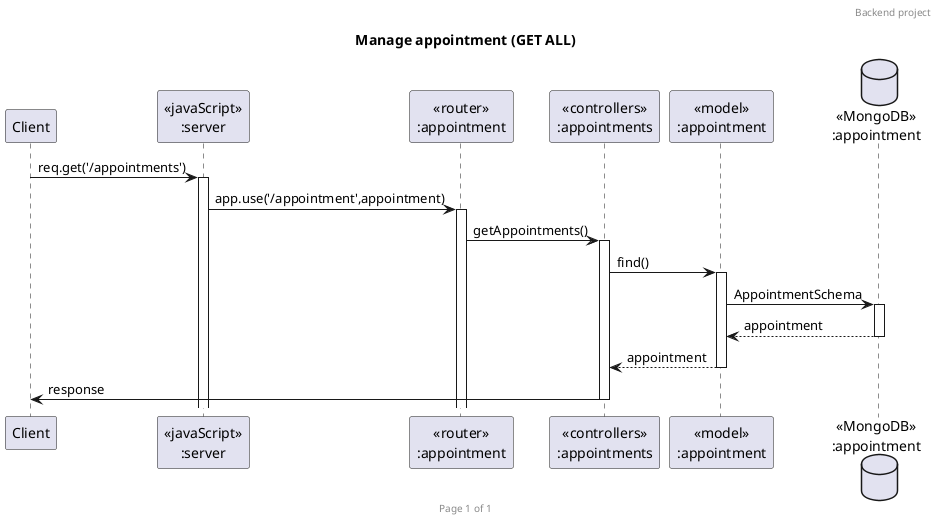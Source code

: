 @startuml Manage appointment (GET ALL)

header Backend project 
footer Page %page% of %lastpage%
title "Manage appointment (GET ALL)"

participant "Client" as client
participant "<<javaScript>>\n:server" as server
participant "<<router>>\n:appointment" as routerAppointment
participant "<<controllers>>\n:appointments" as controllerappointment
participant "<<model>>\n:appointment" as modelAppointment
database "<<MongoDB>>\n:appointment" as AppointmentDatabase

client->server ++:req.get('/appointments')
server->routerAppointment ++:app.use('/appointment',appointment)
routerAppointment -> controllerappointment ++:getAppointments()
controllerappointment->modelAppointment ++:find()
modelAppointment ->AppointmentDatabase ++: AppointmentSchema
AppointmentDatabase --> modelAppointment --: appointment
controllerappointment <-- modelAppointment --: appointment
controllerappointment->client --:response

@enduml
